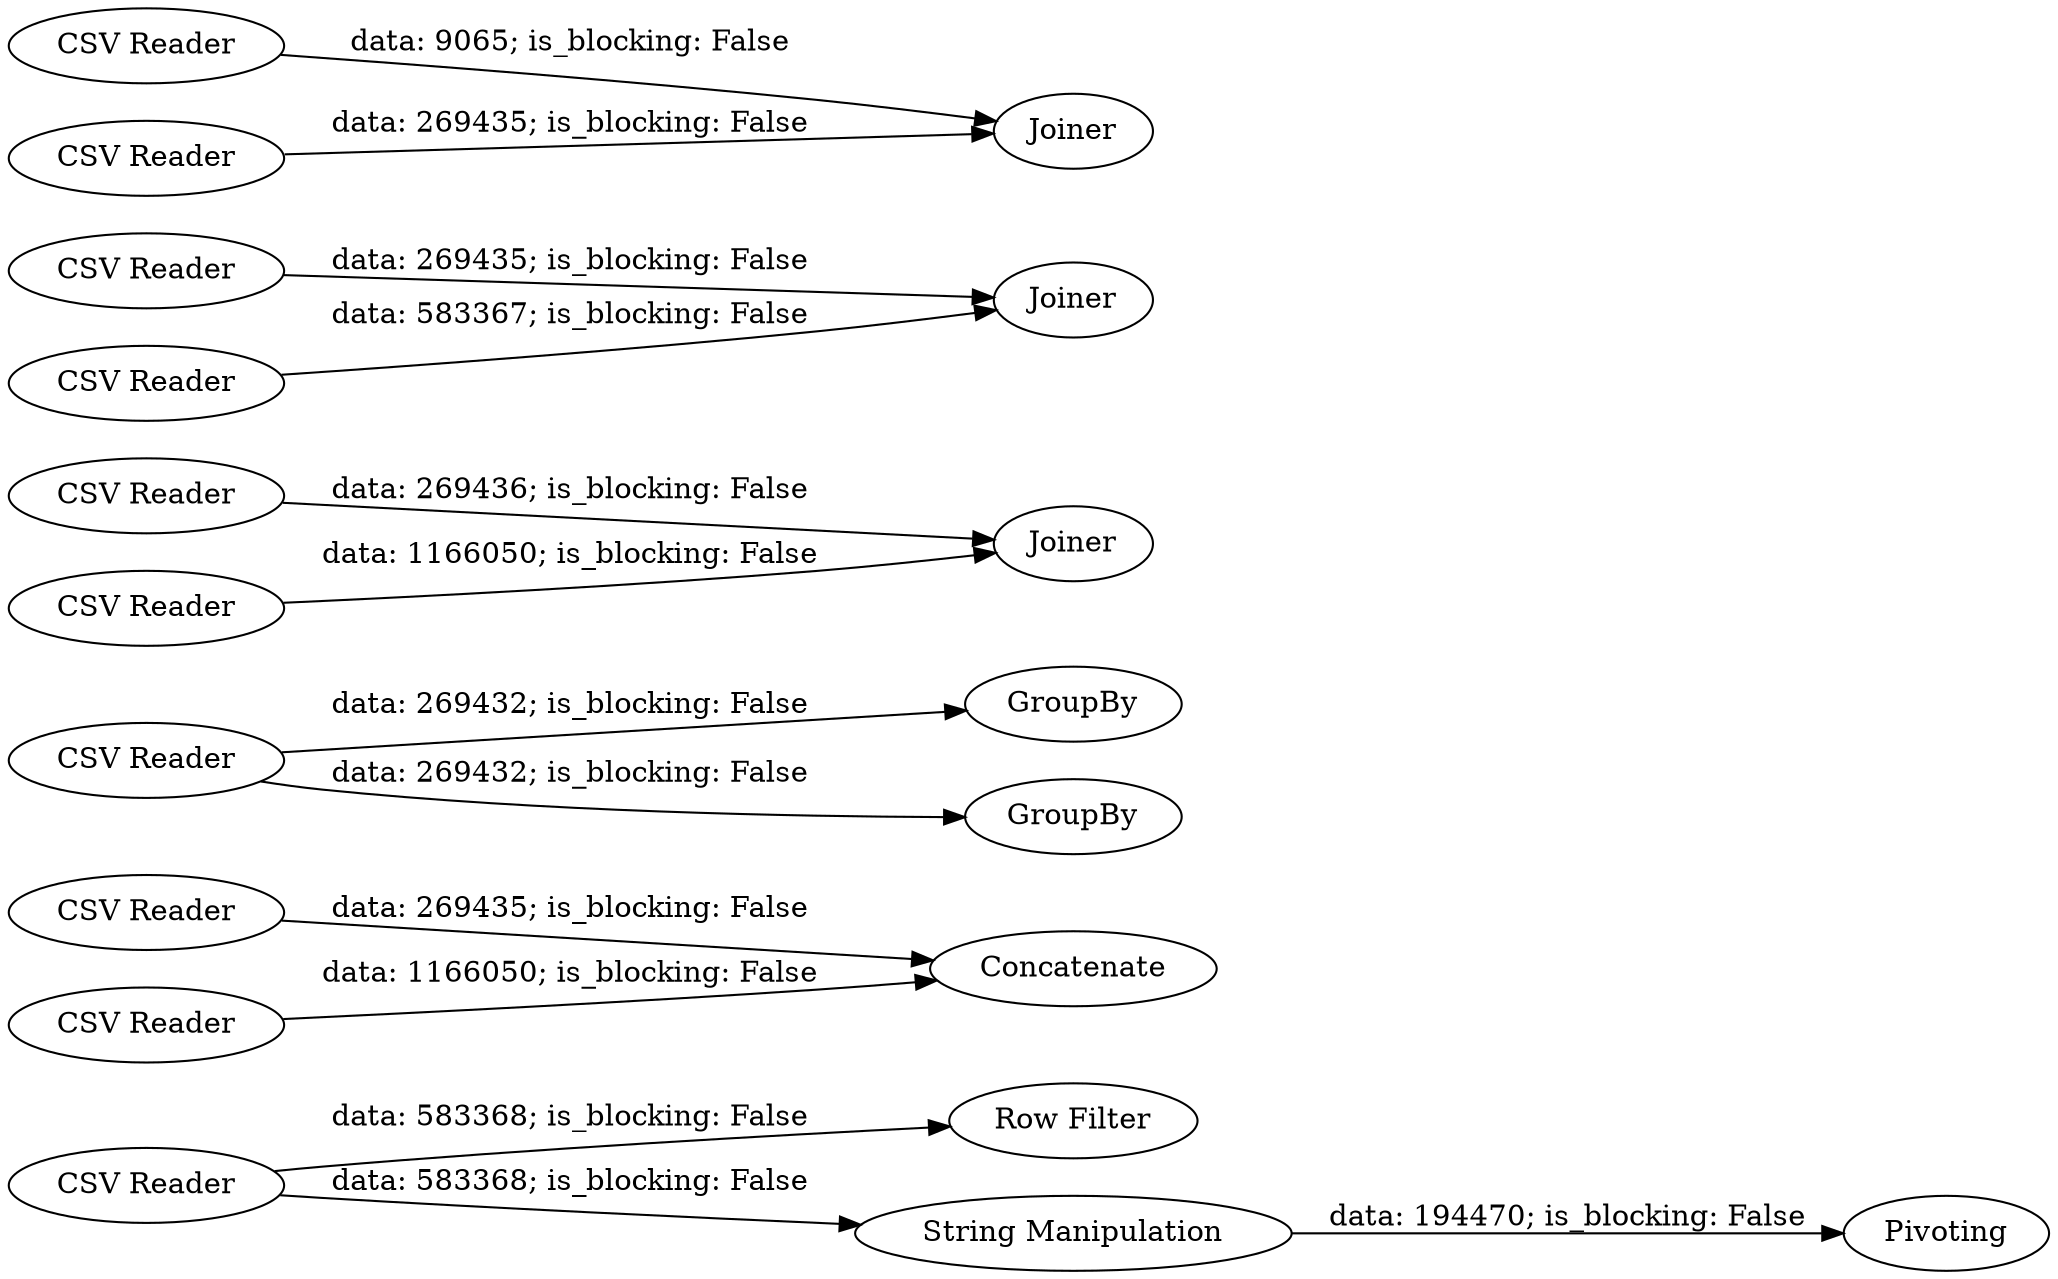 digraph {
	"-258287403490317187_7" [label="Row Filter"]
	"-9037170552857811964_21" [label="CSV Reader"]
	"-9037170552857811964_2" [label="CSV Reader"]
	"-258287403490317187_9" [label="CSV Reader"]
	"-9037170552857811964_10" [label=Pivoting]
	"-9037170552857811964_3" [label=GroupBy]
	"-9037170552857811964_20" [label=Joiner]
	"-9037170552857811964_18" [label="CSV Reader"]
	"-9037170552857811964_13" [label=Joiner]
	"-9037170552857811964_19" [label="CSV Reader"]
	"-9037170552857811964_16" [label="CSV Reader"]
	"-9037170552857811964_15" [label="CSV Reader"]
	"-9037170552857811964_22" [label="CSV Reader"]
	"-9037170552857811964_11" [label="CSV Reader"]
	"-9037170552857811964_23" [label=Concatenate]
	"-258287403490317187_21" [label="String Manipulation"]
	"-9037170552857811964_14" [label="CSV Reader"]
	"-9037170552857811964_17" [label=Joiner]
	"-9037170552857811964_1" [label=GroupBy]
	"-9037170552857811964_11" -> "-9037170552857811964_13" [label="data: 269435; is_blocking: False"]
	"-258287403490317187_9" -> "-258287403490317187_21" [label="data: 583368; is_blocking: False"]
	"-9037170552857811964_16" -> "-9037170552857811964_17" [label="data: 9065; is_blocking: False"]
	"-9037170552857811964_22" -> "-9037170552857811964_23" [label="data: 1166050; is_blocking: False"]
	"-9037170552857811964_19" -> "-9037170552857811964_20" [label="data: 1166050; is_blocking: False"]
	"-258287403490317187_21" -> "-9037170552857811964_10" [label="data: 194470; is_blocking: False"]
	"-258287403490317187_9" -> "-258287403490317187_7" [label="data: 583368; is_blocking: False"]
	"-9037170552857811964_18" -> "-9037170552857811964_20" [label="data: 269436; is_blocking: False"]
	"-9037170552857811964_14" -> "-9037170552857811964_13" [label="data: 583367; is_blocking: False"]
	"-9037170552857811964_2" -> "-9037170552857811964_3" [label="data: 269432; is_blocking: False"]
	"-9037170552857811964_2" -> "-9037170552857811964_1" [label="data: 269432; is_blocking: False"]
	"-9037170552857811964_15" -> "-9037170552857811964_17" [label="data: 269435; is_blocking: False"]
	"-9037170552857811964_21" -> "-9037170552857811964_23" [label="data: 269435; is_blocking: False"]
	rankdir=LR
}

